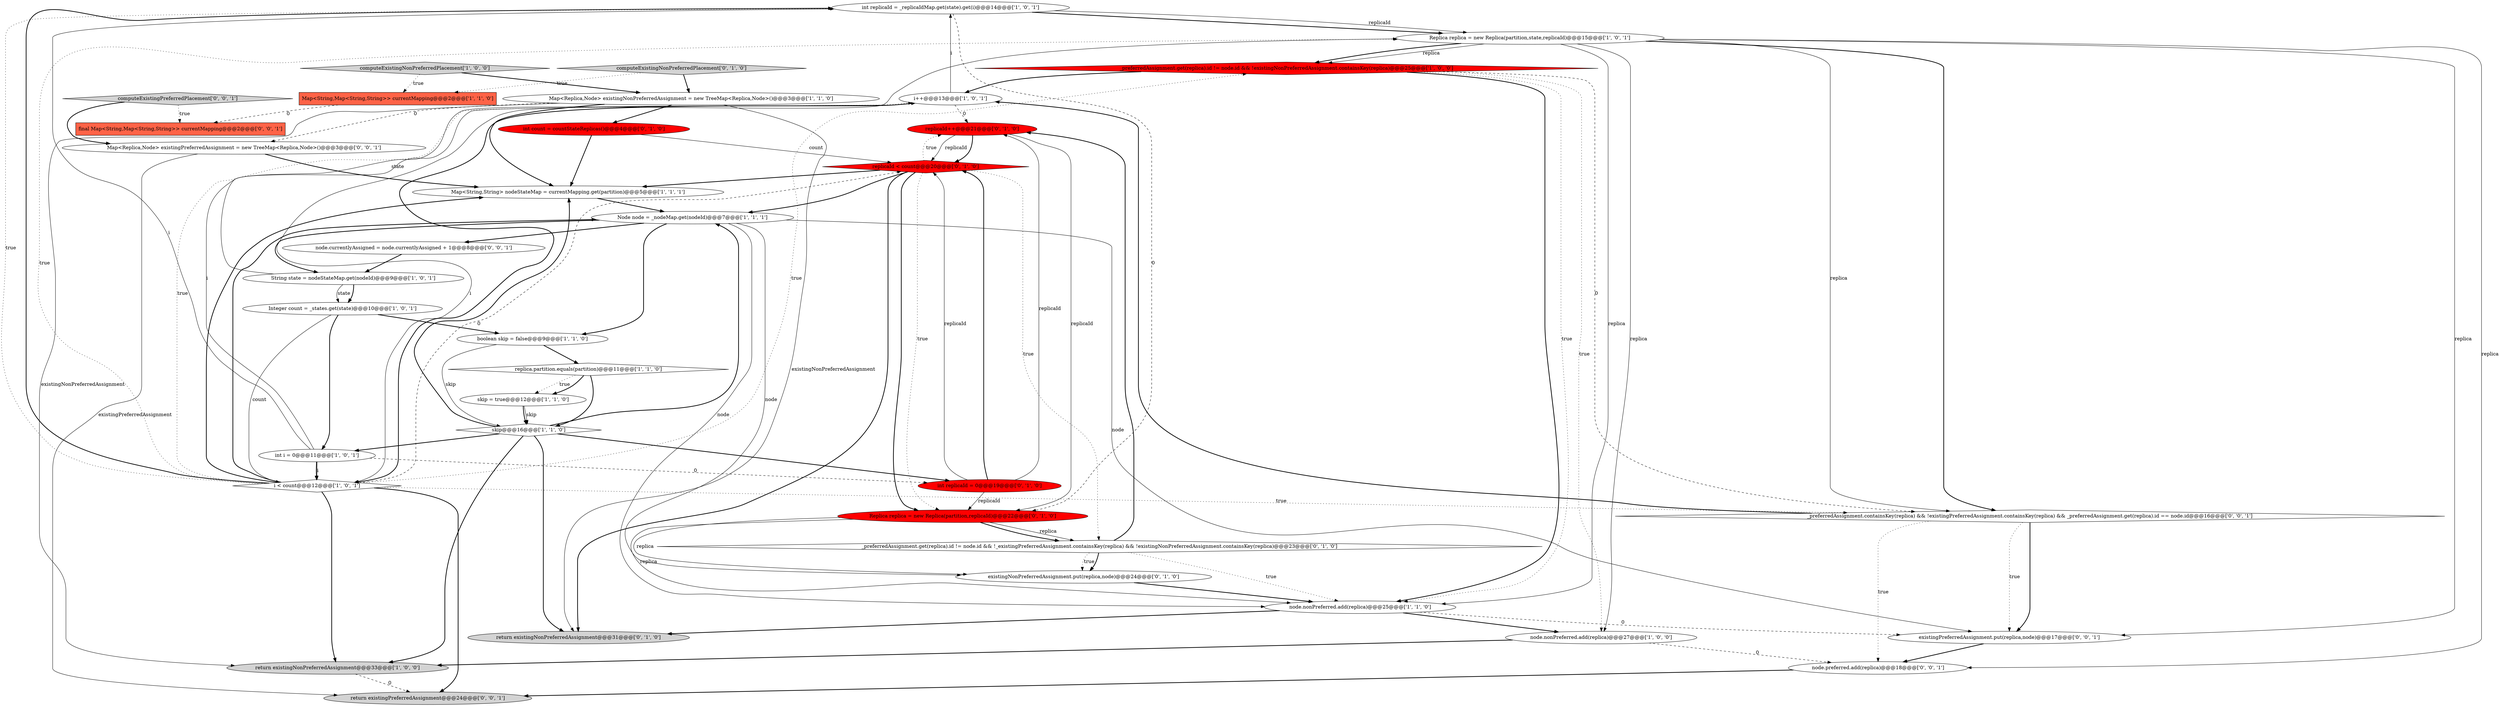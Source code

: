 digraph {
10 [style = filled, label = "int replicaId = _replicaIdMap.get(state).get(i)@@@14@@@['1', '0', '1']", fillcolor = white, shape = ellipse image = "AAA0AAABBB1BBB"];
24 [style = filled, label = "int count = countStateReplicas()@@@4@@@['0', '1', '0']", fillcolor = red, shape = ellipse image = "AAA1AAABBB2BBB"];
22 [style = filled, label = "existingNonPreferredAssignment.put(replica,node)@@@24@@@['0', '1', '0']", fillcolor = white, shape = ellipse image = "AAA0AAABBB2BBB"];
14 [style = filled, label = "i < count@@@12@@@['1', '0', '1']", fillcolor = white, shape = diamond image = "AAA0AAABBB1BBB"];
5 [style = filled, label = "Map<String,Map<String,String>> currentMapping@@@2@@@['1', '1', '0']", fillcolor = tomato, shape = box image = "AAA0AAABBB1BBB"];
11 [style = filled, label = "return existingNonPreferredAssignment@@@33@@@['1', '0', '0']", fillcolor = lightgray, shape = ellipse image = "AAA0AAABBB1BBB"];
7 [style = filled, label = "i++@@@13@@@['1', '0', '1']", fillcolor = white, shape = ellipse image = "AAA0AAABBB1BBB"];
31 [style = filled, label = "return existingPreferredAssignment@@@24@@@['0', '0', '1']", fillcolor = lightgray, shape = ellipse image = "AAA0AAABBB3BBB"];
18 [style = filled, label = "_preferredAssignment.get(replica).id != node.id && !existingNonPreferredAssignment.containsKey(replica)@@@25@@@['1', '0', '0']", fillcolor = red, shape = diamond image = "AAA1AAABBB1BBB"];
3 [style = filled, label = "Map<String,String> nodeStateMap = currentMapping.get(partition)@@@5@@@['1', '1', '1']", fillcolor = white, shape = ellipse image = "AAA0AAABBB1BBB"];
6 [style = filled, label = "skip@@@16@@@['1', '1', '0']", fillcolor = white, shape = diamond image = "AAA0AAABBB1BBB"];
33 [style = filled, label = "computeExistingPreferredPlacement['0', '0', '1']", fillcolor = lightgray, shape = diamond image = "AAA0AAABBB3BBB"];
17 [style = filled, label = "computeExistingNonPreferredPlacement['1', '0', '0']", fillcolor = lightgray, shape = diamond image = "AAA0AAABBB1BBB"];
9 [style = filled, label = "Map<Replica,Node> existingNonPreferredAssignment = new TreeMap<Replica,Node>()@@@3@@@['1', '1', '0']", fillcolor = white, shape = ellipse image = "AAA0AAABBB1BBB"];
32 [style = filled, label = "_preferredAssignment.containsKey(replica) && !existingPreferredAssignment.containsKey(replica) && _preferredAssignment.get(replica).id == node.id@@@16@@@['0', '0', '1']", fillcolor = white, shape = diamond image = "AAA0AAABBB3BBB"];
36 [style = filled, label = "final Map<String,Map<String,String>> currentMapping@@@2@@@['0', '0', '1']", fillcolor = tomato, shape = box image = "AAA0AAABBB3BBB"];
4 [style = filled, label = "node.nonPreferred.add(replica)@@@27@@@['1', '0', '0']", fillcolor = white, shape = ellipse image = "AAA0AAABBB1BBB"];
15 [style = filled, label = "Replica replica = new Replica(partition,state,replicaId)@@@15@@@['1', '0', '1']", fillcolor = white, shape = ellipse image = "AAA0AAABBB1BBB"];
2 [style = filled, label = "Node node = _nodeMap.get(nodeId)@@@7@@@['1', '1', '1']", fillcolor = white, shape = ellipse image = "AAA0AAABBB1BBB"];
29 [style = filled, label = "Map<Replica,Node> existingPreferredAssignment = new TreeMap<Replica,Node>()@@@3@@@['0', '0', '1']", fillcolor = white, shape = ellipse image = "AAA0AAABBB3BBB"];
21 [style = filled, label = "replicaId++@@@21@@@['0', '1', '0']", fillcolor = red, shape = ellipse image = "AAA1AAABBB2BBB"];
0 [style = filled, label = "String state = nodeStateMap.get(nodeId)@@@9@@@['1', '0', '1']", fillcolor = white, shape = ellipse image = "AAA0AAABBB1BBB"];
25 [style = filled, label = "int replicaId = 0@@@19@@@['0', '1', '0']", fillcolor = red, shape = ellipse image = "AAA1AAABBB2BBB"];
1 [style = filled, label = "replica.partition.equals(partition)@@@11@@@['1', '1', '0']", fillcolor = white, shape = diamond image = "AAA0AAABBB1BBB"];
26 [style = filled, label = "return existingNonPreferredAssignment@@@31@@@['0', '1', '0']", fillcolor = lightgray, shape = ellipse image = "AAA0AAABBB2BBB"];
20 [style = filled, label = "computeExistingNonPreferredPlacement['0', '1', '0']", fillcolor = lightgray, shape = diamond image = "AAA0AAABBB2BBB"];
13 [style = filled, label = "int i = 0@@@11@@@['1', '0', '1']", fillcolor = white, shape = ellipse image = "AAA0AAABBB1BBB"];
8 [style = filled, label = "Integer count = _states.get(state)@@@10@@@['1', '0', '1']", fillcolor = white, shape = ellipse image = "AAA0AAABBB1BBB"];
34 [style = filled, label = "node.preferred.add(replica)@@@18@@@['0', '0', '1']", fillcolor = white, shape = ellipse image = "AAA0AAABBB3BBB"];
19 [style = filled, label = "node.nonPreferred.add(replica)@@@25@@@['1', '1', '0']", fillcolor = white, shape = ellipse image = "AAA0AAABBB1BBB"];
16 [style = filled, label = "boolean skip = false@@@9@@@['1', '1', '0']", fillcolor = white, shape = ellipse image = "AAA0AAABBB1BBB"];
30 [style = filled, label = "existingPreferredAssignment.put(replica,node)@@@17@@@['0', '0', '1']", fillcolor = white, shape = ellipse image = "AAA0AAABBB3BBB"];
35 [style = filled, label = "node.currentlyAssigned = node.currentlyAssigned + 1@@@8@@@['0', '0', '1']", fillcolor = white, shape = ellipse image = "AAA0AAABBB3BBB"];
28 [style = filled, label = "Replica replica = new Replica(partition,replicaId)@@@22@@@['0', '1', '0']", fillcolor = red, shape = ellipse image = "AAA1AAABBB2BBB"];
12 [style = filled, label = "skip = true@@@12@@@['1', '1', '0']", fillcolor = white, shape = ellipse image = "AAA0AAABBB1BBB"];
23 [style = filled, label = "_preferredAssignment.get(replica).id != node.id && !_existingPreferredAssignment.containsKey(replica) && !existingNonPreferredAssignment.containsKey(replica)@@@23@@@['0', '1', '0']", fillcolor = white, shape = diamond image = "AAA0AAABBB2BBB"];
27 [style = filled, label = "replicaId < count@@@20@@@['0', '1', '0']", fillcolor = red, shape = diamond image = "AAA1AAABBB2BBB"];
2->35 [style = bold, label=""];
14->3 [style = bold, label=""];
8->16 [style = bold, label=""];
6->3 [style = bold, label=""];
14->32 [style = dotted, label="true"];
0->15 [style = solid, label="state"];
23->22 [style = dotted, label="true"];
20->9 [style = bold, label=""];
17->9 [style = bold, label=""];
27->28 [style = bold, label=""];
28->23 [style = solid, label="replica"];
9->11 [style = solid, label="existingNonPreferredAssignment"];
27->23 [style = dotted, label="true"];
10->28 [style = dashed, label="0"];
13->25 [style = dashed, label="0"];
15->32 [style = solid, label="replica"];
7->14 [style = bold, label=""];
23->22 [style = bold, label=""];
19->30 [style = dashed, label="0"];
12->6 [style = solid, label="skip"];
6->11 [style = bold, label=""];
1->12 [style = dotted, label="true"];
14->7 [style = dotted, label="true"];
32->30 [style = dotted, label="true"];
0->8 [style = bold, label=""];
1->12 [style = bold, label=""];
15->19 [style = solid, label="replica"];
10->15 [style = solid, label="replicaId"];
14->11 [style = bold, label=""];
13->14 [style = bold, label=""];
2->30 [style = solid, label="node"];
9->24 [style = bold, label=""];
27->2 [style = bold, label=""];
14->18 [style = dotted, label="true"];
18->32 [style = dashed, label="0"];
2->16 [style = bold, label=""];
7->21 [style = dashed, label="0"];
8->14 [style = solid, label="count"];
18->19 [style = bold, label=""];
14->10 [style = bold, label=""];
34->31 [style = bold, label=""];
9->26 [style = solid, label="existingNonPreferredAssignment"];
32->7 [style = bold, label=""];
30->34 [style = bold, label=""];
27->21 [style = dotted, label="true"];
23->19 [style = dotted, label="true"];
28->19 [style = solid, label="replica"];
25->27 [style = solid, label="replicaId"];
6->2 [style = bold, label=""];
33->29 [style = bold, label=""];
20->5 [style = dotted, label="true"];
25->27 [style = bold, label=""];
16->6 [style = solid, label="skip"];
35->0 [style = bold, label=""];
24->27 [style = solid, label="count"];
3->2 [style = bold, label=""];
19->26 [style = bold, label=""];
4->34 [style = dashed, label="0"];
2->22 [style = solid, label="node"];
13->14 [style = solid, label="i"];
18->7 [style = bold, label=""];
24->3 [style = bold, label=""];
27->26 [style = bold, label=""];
21->27 [style = solid, label="replicaId"];
6->26 [style = bold, label=""];
32->34 [style = dotted, label="true"];
22->19 [style = bold, label=""];
21->27 [style = bold, label=""];
18->19 [style = dotted, label="true"];
13->7 [style = solid, label="i"];
7->10 [style = solid, label="i"];
15->18 [style = solid, label="replica"];
32->30 [style = bold, label=""];
13->10 [style = solid, label="i"];
2->0 [style = bold, label=""];
1->6 [style = bold, label=""];
21->28 [style = solid, label="replicaId"];
16->1 [style = bold, label=""];
11->31 [style = dashed, label="0"];
28->23 [style = bold, label=""];
6->13 [style = bold, label=""];
14->31 [style = bold, label=""];
9->3 [style = bold, label=""];
14->2 [style = bold, label=""];
8->13 [style = bold, label=""];
7->14 [style = solid, label="i"];
10->15 [style = bold, label=""];
15->30 [style = solid, label="replica"];
29->3 [style = bold, label=""];
27->3 [style = bold, label=""];
29->31 [style = solid, label="existingPreferredAssignment"];
5->36 [style = dashed, label="0"];
12->6 [style = bold, label=""];
14->27 [style = dashed, label="0"];
15->18 [style = bold, label=""];
14->10 [style = dotted, label="true"];
33->36 [style = dotted, label="true"];
15->34 [style = solid, label="replica"];
27->28 [style = dotted, label="true"];
14->15 [style = dotted, label="true"];
2->19 [style = solid, label="node"];
9->29 [style = dashed, label="0"];
23->21 [style = bold, label=""];
28->22 [style = solid, label="replica"];
25->21 [style = solid, label="replicaId"];
19->4 [style = bold, label=""];
18->4 [style = dotted, label="true"];
25->28 [style = solid, label="replicaId"];
15->4 [style = solid, label="replica"];
4->11 [style = bold, label=""];
15->32 [style = bold, label=""];
0->8 [style = solid, label="state"];
6->25 [style = bold, label=""];
17->5 [style = dotted, label="true"];
}
